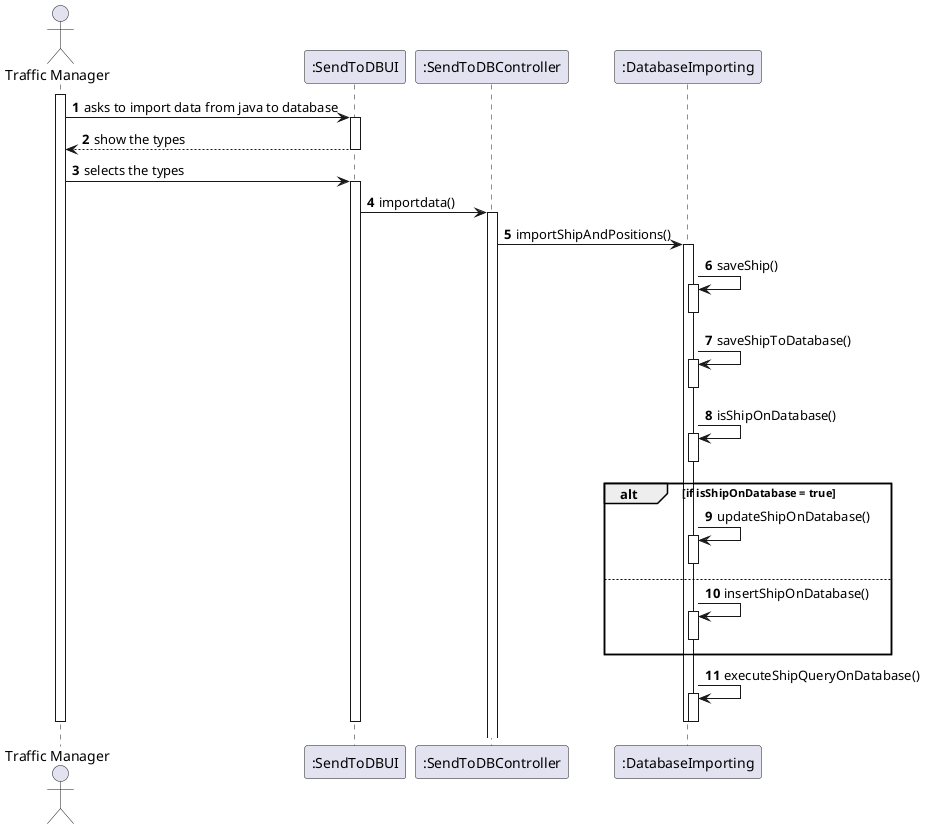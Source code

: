 @startuml
autonumber

actor "Traffic Manager" as TM

participant ":SendToDBUI" as SSUI
participant ":SendToDBController" as SSC
participant ":DatabaseImporting" as DBI



activate TM

TM -> SSUI: asks to import data from java to database
activate SSUI
SSUI --> TM: show the types
deactivate SSUI
TM -> SSUI: selects the types

activate SSUI
SSUI -> SSC: importdata()
activate SSC

SSC -> DBI: importShipAndPositions()
activate DBI
DBI -> DBI: saveShip()
activate DBI
deactivate DBI

DBI -> DBI : saveShipToDatabase()
activate DBI
deactivate DBI

DBI -> DBI : isShipOnDatabase()

activate DBI
deactivate DBI

alt if isShipOnDatabase = true

DBI->DBI: updateShipOnDatabase()
activate DBI
deactivate DBI

else

DBI->DBI: insertShipOnDatabase()
activate DBI
deactivate DBI

end

DBI -> DBI: executeShipQueryOnDatabase()
activate DBI
deactivate DBI

deactivate DBI



deactivate SSUI
deactivate TM
@enduml